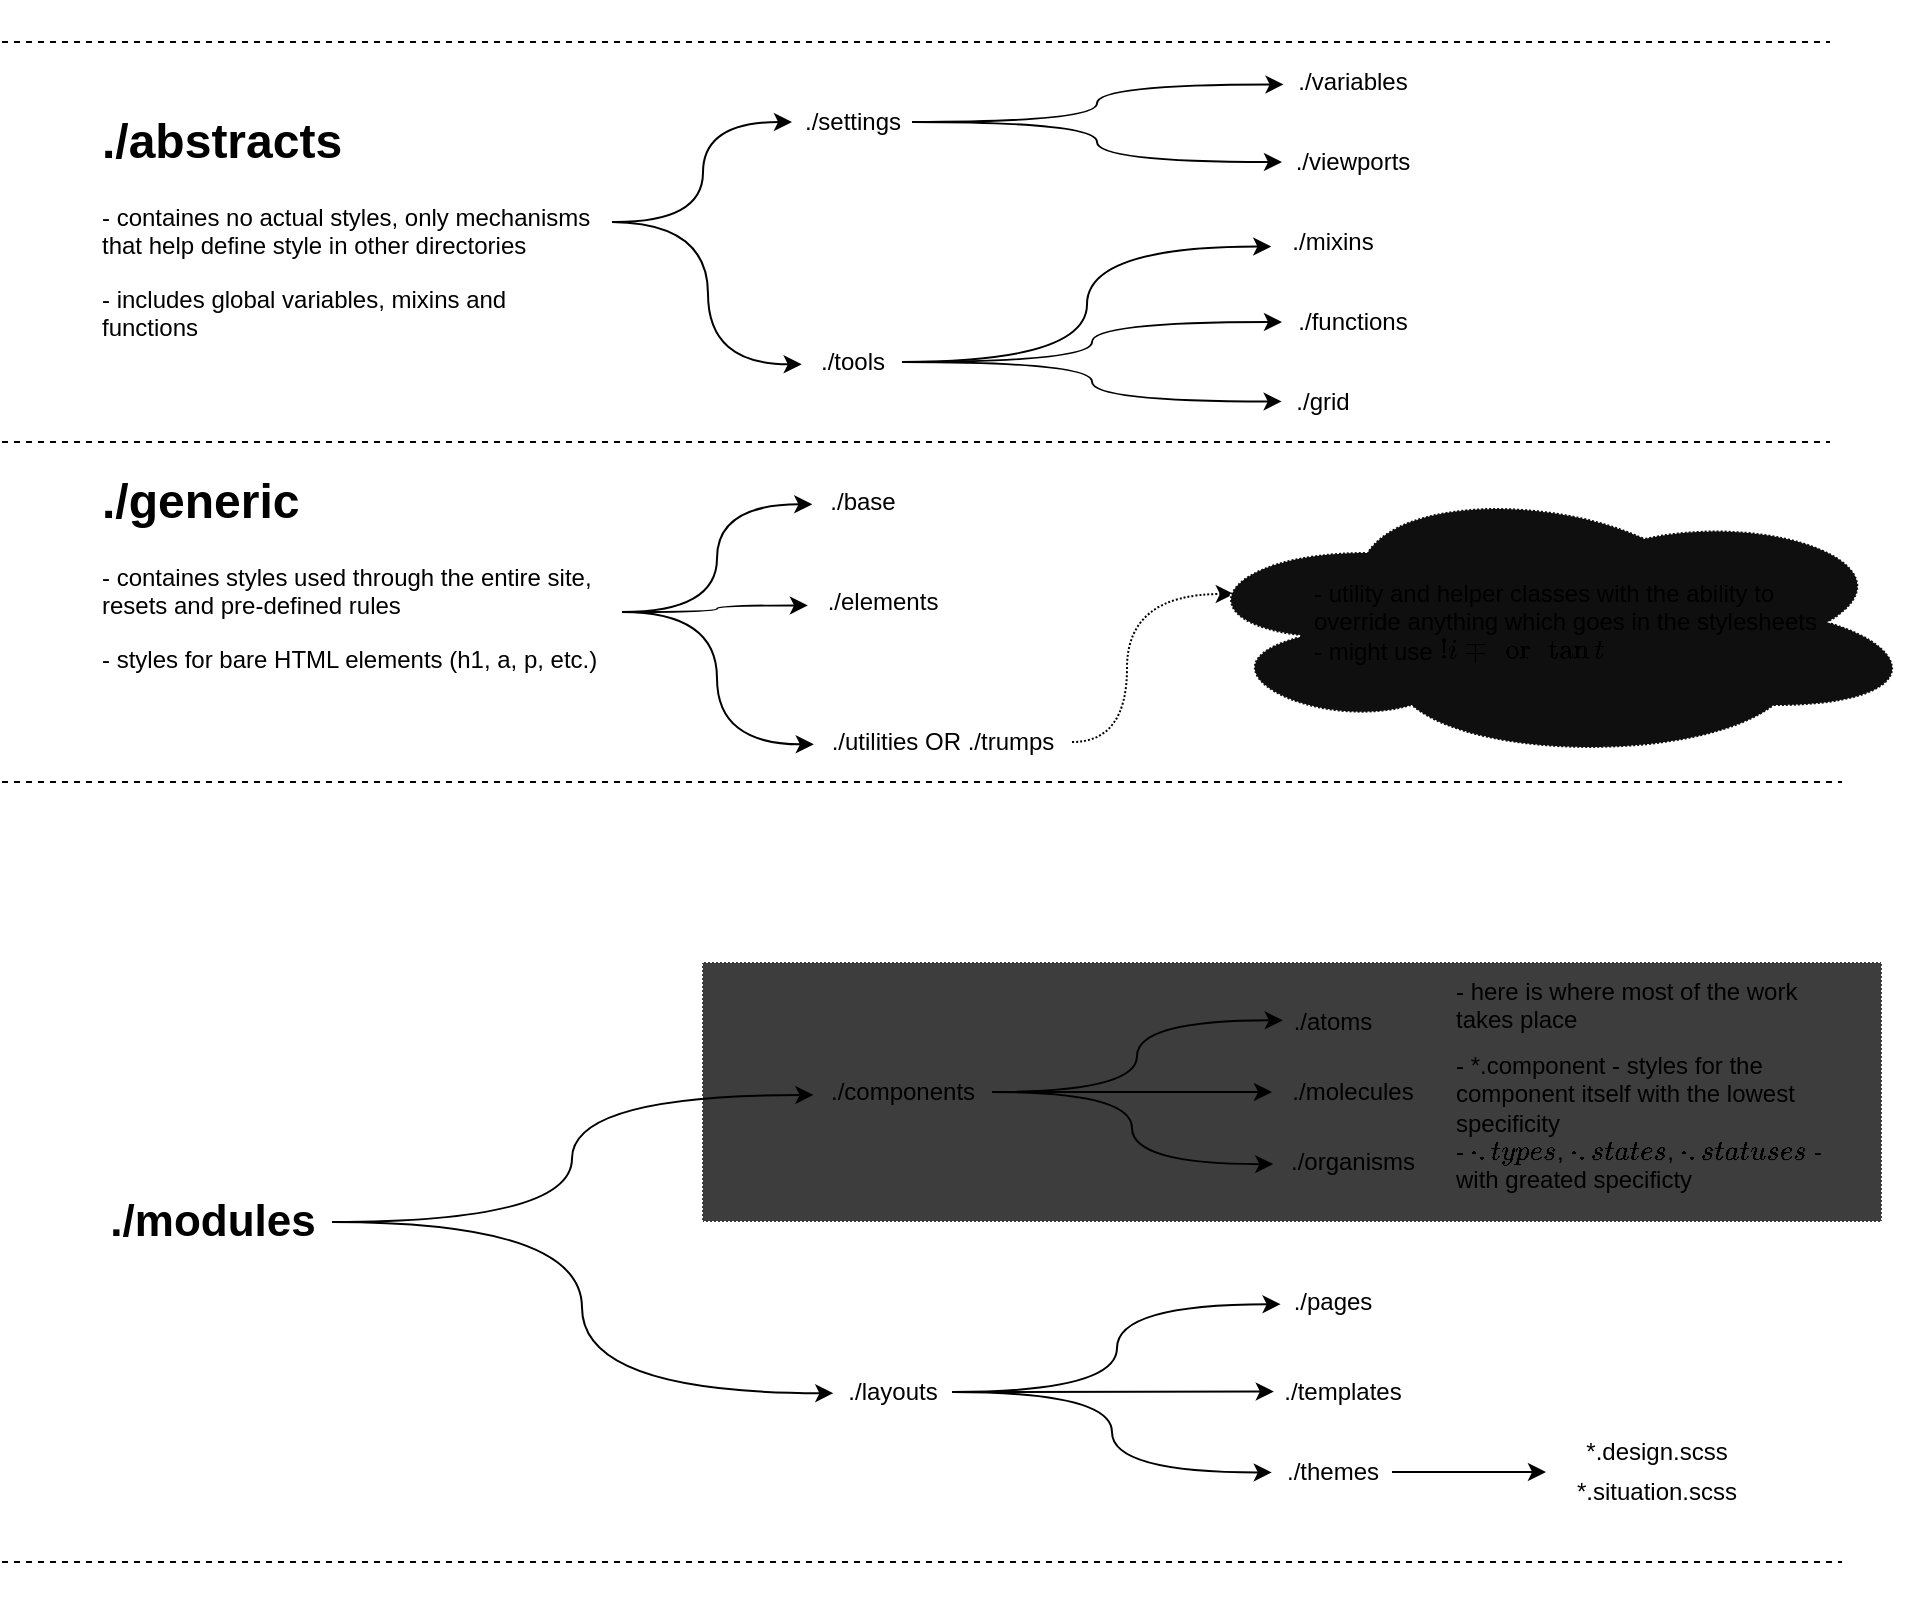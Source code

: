 <mxfile>
    <diagram id="oDky7tznoXvpFKYsOcA0" name="Page-1">
        <mxGraphModel dx="2507" dy="963" grid="1" gridSize="10" guides="1" tooltips="1" connect="1" arrows="1" fold="1" page="0" pageScale="1" pageWidth="827" pageHeight="1169" math="0" shadow="0">
            <root>
                <mxCell id="0"/>
                <mxCell id="1" parent="0"/>
                <mxCell id="84" value="" style="rounded=0;whiteSpace=wrap;html=1;dashed=1;labelBackgroundColor=#000000;strokeColor=#FFFFFF;strokeWidth=1;" parent="1" vertex="1">
                    <mxGeometry x="420" y="100" width="200" height="800" as="geometry"/>
                </mxCell>
                <mxCell id="83" value="" style="rounded=0;whiteSpace=wrap;html=1;dashed=1;labelBackgroundColor=#000000;strokeColor=#FFFFFF;strokeWidth=1;" parent="1" vertex="1">
                    <mxGeometry x="220" y="100" width="200" height="800" as="geometry"/>
                </mxCell>
                <mxCell id="93" value="" style="rounded=0;whiteSpace=wrap;html=1;dashed=1;dashPattern=1 1;labelBackgroundColor=none;fontSize=22;strokeColor=#FFFFFF;strokeWidth=1;fillColor=#3D3D3D;gradientColor=none;" parent="1" vertex="1">
                    <mxGeometry x="230" y="580" width="590" height="130" as="geometry"/>
                </mxCell>
                <mxCell id="85" value="" style="rounded=0;whiteSpace=wrap;html=1;labelBackgroundColor=#000000;strokeColor=#FFFFFF;strokeWidth=1;dashed=1;" parent="1" vertex="1">
                    <mxGeometry x="652" y="815" width="115" height="40" as="geometry"/>
                </mxCell>
                <mxCell id="82" value="" style="rounded=0;whiteSpace=wrap;html=1;dashed=1;labelBackgroundColor=#000000;strokeColor=#FFFFFF;strokeWidth=1;" parent="1" vertex="1">
                    <mxGeometry x="-90" y="100" width="310" height="800" as="geometry"/>
                </mxCell>
                <mxCell id="36" style="edgeStyle=orthogonalEdgeStyle;curved=1;html=1;entryX=0.003;entryY=0.558;entryDx=0;entryDy=0;entryPerimeter=0;exitX=1;exitY=0.5;exitDx=0;exitDy=0;" parent="1" source="88" target="13" edge="1">
                    <mxGeometry relative="1" as="geometry">
                        <mxPoint x="175" y="400.027" as="sourcePoint"/>
                    </mxGeometry>
                </mxCell>
                <mxCell id="38" style="edgeStyle=orthogonalEdgeStyle;curved=1;html=1;entryX=0.007;entryY=0.558;entryDx=0;entryDy=0;entryPerimeter=0;exitX=1;exitY=0.5;exitDx=0;exitDy=0;" parent="1" source="88" target="15" edge="1">
                    <mxGeometry relative="1" as="geometry">
                        <mxPoint x="175" y="400.027" as="sourcePoint"/>
                    </mxGeometry>
                </mxCell>
                <mxCell id="28" style="edgeStyle=orthogonalEdgeStyle;curved=1;html=1;entryX=0;entryY=0.5;entryDx=0;entryDy=0;entryPerimeter=0;" parent="1" target="8" edge="1">
                    <mxGeometry relative="1" as="geometry">
                        <mxPoint x="185" y="210.027" as="sourcePoint"/>
                    </mxGeometry>
                </mxCell>
                <mxCell id="29" style="edgeStyle=orthogonalEdgeStyle;curved=1;html=1;entryX=-0.003;entryY=0.558;entryDx=0;entryDy=0;entryPerimeter=0;" parent="1" target="9" edge="1">
                    <mxGeometry relative="1" as="geometry">
                        <mxPoint x="185" y="210.027" as="sourcePoint"/>
                    </mxGeometry>
                </mxCell>
                <mxCell id="65" style="edgeStyle=orthogonalEdgeStyle;curved=1;html=1;entryX=0.011;entryY=0.53;entryDx=0;entryDy=0;entryPerimeter=0;" parent="1" source="7" target="19" edge="1">
                    <mxGeometry relative="1" as="geometry"/>
                </mxCell>
                <mxCell id="67" style="edgeStyle=orthogonalEdgeStyle;curved=1;html=1;entryX=0.008;entryY=0.573;entryDx=0;entryDy=0;entryPerimeter=0;" parent="1" source="7" target="18" edge="1">
                    <mxGeometry relative="1" as="geometry"/>
                </mxCell>
                <mxCell id="7" value="&lt;b&gt;&lt;font style=&quot;font-size: 22px&quot;&gt;./modules&lt;/font&gt;&lt;/b&gt;" style="text;html=1;align=center;verticalAlign=middle;resizable=0;points=[];autosize=1;strokeColor=none;fillColor=none;" parent="1" vertex="1">
                    <mxGeometry x="-75" y="700" width="120" height="20" as="geometry"/>
                </mxCell>
                <mxCell id="30" style="edgeStyle=orthogonalEdgeStyle;curved=1;html=1;entryX=0.011;entryY=0.56;entryDx=0;entryDy=0;entryPerimeter=0;" parent="1" source="8" target="21" edge="1">
                    <mxGeometry relative="1" as="geometry"/>
                </mxCell>
                <mxCell id="31" style="edgeStyle=orthogonalEdgeStyle;curved=1;html=1;" parent="1" source="8" target="22" edge="1">
                    <mxGeometry relative="1" as="geometry"/>
                </mxCell>
                <mxCell id="8" value="./settings" style="text;html=1;align=center;verticalAlign=middle;resizable=0;points=[];autosize=1;strokeColor=none;fillColor=none;" parent="1" vertex="1">
                    <mxGeometry x="275" y="150" width="60" height="20" as="geometry"/>
                </mxCell>
                <mxCell id="32" style="edgeStyle=orthogonalEdgeStyle;curved=1;html=1;entryX=-0.006;entryY=0.615;entryDx=0;entryDy=0;entryPerimeter=0;" parent="1" source="9" target="23" edge="1">
                    <mxGeometry relative="1" as="geometry"/>
                </mxCell>
                <mxCell id="33" style="edgeStyle=orthogonalEdgeStyle;curved=1;html=1;" parent="1" source="9" target="24" edge="1">
                    <mxGeometry relative="1" as="geometry"/>
                </mxCell>
                <mxCell id="34" style="edgeStyle=orthogonalEdgeStyle;curved=1;html=1;entryX=-0.004;entryY=0.487;entryDx=0;entryDy=0;entryPerimeter=0;" parent="1" source="9" target="25" edge="1">
                    <mxGeometry relative="1" as="geometry"/>
                </mxCell>
                <mxCell id="9" value="./tools" style="text;html=1;align=center;verticalAlign=middle;resizable=0;points=[];autosize=1;strokeColor=none;fillColor=none;" parent="1" vertex="1">
                    <mxGeometry x="280" y="270" width="50" height="20" as="geometry"/>
                </mxCell>
                <mxCell id="13" value="./base" style="text;html=1;align=center;verticalAlign=middle;resizable=0;points=[];autosize=1;strokeColor=none;fillColor=none;" parent="1" vertex="1">
                    <mxGeometry x="285" y="340" width="50" height="20" as="geometry"/>
                </mxCell>
                <mxCell id="14" value="./elements" style="text;html=1;align=center;verticalAlign=middle;resizable=0;points=[];autosize=1;strokeColor=none;fillColor=none;" parent="1" vertex="1">
                    <mxGeometry x="285" y="390" width="70" height="20" as="geometry"/>
                </mxCell>
                <mxCell id="92" style="edgeStyle=orthogonalEdgeStyle;curved=1;html=1;entryX=0.07;entryY=0.4;entryDx=0;entryDy=0;entryPerimeter=0;dashed=1;dashPattern=1 1;" parent="1" source="15" target="91" edge="1">
                    <mxGeometry relative="1" as="geometry"/>
                </mxCell>
                <mxCell id="15" value="./utilities OR ./trumps" style="text;html=1;align=center;verticalAlign=middle;resizable=0;points=[];autosize=1;strokeColor=none;fillColor=none;" parent="1" vertex="1">
                    <mxGeometry x="285" y="460" width="130" height="20" as="geometry"/>
                </mxCell>
                <mxCell id="42" style="edgeStyle=orthogonalEdgeStyle;curved=1;html=1;entryX=0.008;entryY=0.458;entryDx=0;entryDy=0;entryPerimeter=0;" parent="1" source="18" target="39" edge="1">
                    <mxGeometry relative="1" as="geometry"/>
                </mxCell>
                <mxCell id="95" style="edgeStyle=orthogonalEdgeStyle;curved=1;html=1;fontSize=22;" parent="1" source="18" target="40" edge="1">
                    <mxGeometry relative="1" as="geometry"/>
                </mxCell>
                <mxCell id="96" style="edgeStyle=orthogonalEdgeStyle;curved=1;html=1;entryX=0.008;entryY=0.553;entryDx=0;entryDy=0;entryPerimeter=0;fontSize=22;" parent="1" source="18" target="41" edge="1">
                    <mxGeometry relative="1" as="geometry"/>
                </mxCell>
                <mxCell id="18" value="./components" style="text;html=1;align=center;verticalAlign=middle;resizable=0;points=[];autosize=1;strokeColor=none;fillColor=none;" parent="1" vertex="1">
                    <mxGeometry x="285" y="635" width="90" height="20" as="geometry"/>
                </mxCell>
                <mxCell id="72" style="edgeStyle=orthogonalEdgeStyle;curved=1;html=1;entryX=0.013;entryY=0.488;entryDx=0;entryDy=0;entryPerimeter=0;" parent="1" source="19" target="69" edge="1">
                    <mxGeometry relative="1" as="geometry"/>
                </mxCell>
                <mxCell id="73" style="edgeStyle=orthogonalEdgeStyle;curved=1;html=1;entryX=-0.002;entryY=0.512;entryDx=0;entryDy=0;entryPerimeter=0;" parent="1" source="19" target="70" edge="1">
                    <mxGeometry relative="1" as="geometry"/>
                </mxCell>
                <mxCell id="78" style="edgeStyle=orthogonalEdgeStyle;curved=1;html=1;entryX=-0.014;entryY=0.555;entryDx=0;entryDy=0;entryPerimeter=0;" parent="1" source="19" target="68" edge="1">
                    <mxGeometry relative="1" as="geometry"/>
                </mxCell>
                <mxCell id="19" value="./layouts" style="text;html=1;align=center;verticalAlign=middle;resizable=0;points=[];autosize=1;strokeColor=none;fillColor=none;" parent="1" vertex="1">
                    <mxGeometry x="295" y="785" width="60" height="20" as="geometry"/>
                </mxCell>
                <mxCell id="20" value="" style="endArrow=none;dashed=1;html=1;" parent="1" edge="1">
                    <mxGeometry width="50" height="50" relative="1" as="geometry">
                        <mxPoint x="-120" y="880" as="sourcePoint"/>
                        <mxPoint x="800" y="880" as="targetPoint"/>
                    </mxGeometry>
                </mxCell>
                <mxCell id="21" value="./variables" style="text;html=1;align=center;verticalAlign=middle;resizable=0;points=[];autosize=1;strokeColor=none;fillColor=none;" parent="1" vertex="1">
                    <mxGeometry x="520" y="130" width="70" height="20" as="geometry"/>
                </mxCell>
                <mxCell id="22" value="./viewports" style="text;html=1;align=center;verticalAlign=middle;resizable=0;points=[];autosize=1;strokeColor=none;fillColor=none;" parent="1" vertex="1">
                    <mxGeometry x="520" y="170" width="70" height="20" as="geometry"/>
                </mxCell>
                <mxCell id="23" value="./mixins" style="text;html=1;align=center;verticalAlign=middle;resizable=0;points=[];autosize=1;strokeColor=none;fillColor=none;" parent="1" vertex="1">
                    <mxGeometry x="515" y="210" width="60" height="20" as="geometry"/>
                </mxCell>
                <mxCell id="24" value="./functions" style="text;html=1;align=center;verticalAlign=middle;resizable=0;points=[];autosize=1;strokeColor=none;fillColor=none;" parent="1" vertex="1">
                    <mxGeometry x="520" y="250" width="70" height="20" as="geometry"/>
                </mxCell>
                <mxCell id="25" value="./grid" style="text;html=1;align=center;verticalAlign=middle;resizable=0;points=[];autosize=1;strokeColor=none;fillColor=none;" parent="1" vertex="1">
                    <mxGeometry x="520" y="290" width="40" height="20" as="geometry"/>
                </mxCell>
                <mxCell id="39" value="./atoms" style="text;html=1;align=center;verticalAlign=middle;resizable=0;points=[];autosize=1;strokeColor=none;fillColor=none;" parent="1" vertex="1">
                    <mxGeometry x="520" y="600" width="50" height="20" as="geometry"/>
                </mxCell>
                <mxCell id="40" value="./molecules" style="text;html=1;align=center;verticalAlign=middle;resizable=0;points=[];autosize=1;strokeColor=none;fillColor=none;" parent="1" vertex="1">
                    <mxGeometry x="515" y="635" width="80" height="20" as="geometry"/>
                </mxCell>
                <mxCell id="41" value="./organisms" style="text;html=1;align=center;verticalAlign=middle;resizable=0;points=[];autosize=1;strokeColor=none;fillColor=none;" parent="1" vertex="1">
                    <mxGeometry x="515" y="670" width="80" height="20" as="geometry"/>
                </mxCell>
                <mxCell id="68" value="./pages" style="text;html=1;align=center;verticalAlign=middle;resizable=0;points=[];autosize=1;strokeColor=none;fillColor=none;" parent="1" vertex="1">
                    <mxGeometry x="520" y="740" width="50" height="20" as="geometry"/>
                </mxCell>
                <mxCell id="69" value="./templates" style="text;html=1;align=center;verticalAlign=middle;resizable=0;points=[];autosize=1;strokeColor=none;fillColor=none;" parent="1" vertex="1">
                    <mxGeometry x="515" y="785" width="70" height="20" as="geometry"/>
                </mxCell>
                <mxCell id="86" style="edgeStyle=orthogonalEdgeStyle;curved=1;html=1;entryX=0;entryY=0.5;entryDx=0;entryDy=0;" parent="1" source="70" target="85" edge="1">
                    <mxGeometry relative="1" as="geometry"/>
                </mxCell>
                <mxCell id="70" value="./themes" style="text;html=1;align=center;verticalAlign=middle;resizable=0;points=[];autosize=1;strokeColor=none;fillColor=none;" parent="1" vertex="1">
                    <mxGeometry x="515" y="825" width="60" height="20" as="geometry"/>
                </mxCell>
                <mxCell id="74" value="*.design.scss" style="text;html=1;align=center;verticalAlign=middle;resizable=0;points=[];autosize=1;strokeColor=none;fillColor=none;" parent="1" vertex="1">
                    <mxGeometry x="662" y="815" width="90" height="20" as="geometry"/>
                </mxCell>
                <mxCell id="75" value="*.situation.scss" style="text;html=1;align=center;verticalAlign=middle;resizable=0;points=[];autosize=1;strokeColor=none;fillColor=none;" parent="1" vertex="1">
                    <mxGeometry x="662" y="835" width="90" height="20" as="geometry"/>
                </mxCell>
                <mxCell id="79" value="" style="endArrow=none;dashed=1;html=1;" parent="1" edge="1">
                    <mxGeometry width="50" height="50" relative="1" as="geometry">
                        <mxPoint x="-120" y="490" as="sourcePoint"/>
                        <mxPoint x="800" y="490" as="targetPoint"/>
                    </mxGeometry>
                </mxCell>
                <mxCell id="80" value="" style="endArrow=none;dashed=1;html=1;" parent="1" edge="1">
                    <mxGeometry width="50" height="50" relative="1" as="geometry">
                        <mxPoint x="-120" y="320" as="sourcePoint"/>
                        <mxPoint x="794" y="320" as="targetPoint"/>
                    </mxGeometry>
                </mxCell>
                <mxCell id="81" value="" style="endArrow=none;dashed=1;html=1;" parent="1" edge="1">
                    <mxGeometry width="50" height="50" relative="1" as="geometry">
                        <mxPoint x="-120" y="120" as="sourcePoint"/>
                        <mxPoint x="794" y="120" as="targetPoint"/>
                    </mxGeometry>
                </mxCell>
                <mxCell id="87" value="&lt;h1&gt;./abstracts&lt;/h1&gt;&lt;p&gt;- containes no actual styles, only mechanisms that help define style in other directories&lt;/p&gt;&lt;p&gt;- includes global variables, mixins and functions&lt;/p&gt;" style="text;html=1;strokeColor=none;fillColor=none;spacing=5;spacingTop=-20;whiteSpace=wrap;overflow=hidden;rounded=0;dashed=1;labelBackgroundColor=none;" parent="1" vertex="1">
                    <mxGeometry x="-75" y="150" width="260" height="130" as="geometry"/>
                </mxCell>
                <mxCell id="90" style="edgeStyle=orthogonalEdgeStyle;curved=1;html=1;entryX=-0.029;entryY=0.585;entryDx=0;entryDy=0;entryPerimeter=0;" parent="1" source="88" target="14" edge="1">
                    <mxGeometry relative="1" as="geometry"/>
                </mxCell>
                <mxCell id="88" value="&lt;h1&gt;./generic&lt;/h1&gt;&lt;p&gt;- containes styles used through the entire site, resets and pre-defined rules&lt;/p&gt;&lt;p&gt;- styles for bare HTML elements (h1, a, p, etc.)&lt;/p&gt;" style="text;html=1;strokeColor=none;fillColor=none;spacing=5;spacingTop=-20;whiteSpace=wrap;overflow=hidden;rounded=0;dashed=1;labelBackgroundColor=none;" parent="1" vertex="1">
                    <mxGeometry x="-75" y="330" width="265" height="150" as="geometry"/>
                </mxCell>
                <mxCell id="91" value="- utility and helper classes with the ability to override anything which goes in the stylesheets&lt;br&gt;- might use `!important`" style="ellipse;shape=cloud;whiteSpace=wrap;html=1;dashed=1;labelBackgroundColor=none;strokeColor=#FFFFFF;strokeWidth=1;spacingLeft=64;spacingRight=50;align=left;dashPattern=1 1;gradientColor=none;fillColor=#0F0F0F;" parent="1" vertex="1">
                    <mxGeometry x="470" y="340" width="370" height="140" as="geometry"/>
                </mxCell>
                <mxCell id="97" value="&lt;h1 style=&quot;font-size: 12px&quot;&gt;&lt;font style=&quot;font-size: 12px ; font-weight: normal&quot;&gt;- here is where most of the work takes place&lt;/font&gt;&lt;/h1&gt;&lt;div style=&quot;font-size: 12px&quot;&gt;&lt;font style=&quot;font-size: 12px&quot;&gt;- *.component - styles for the component itself with the lowest specificity&lt;/font&gt;&lt;/div&gt;&lt;div style=&quot;font-size: 12px&quot;&gt;&lt;font style=&quot;font-size: 12px&quot;&gt;- `*.types`, `*.states`, `*.statuses` - with greated specificty&lt;/font&gt;&lt;/div&gt;" style="text;html=1;strokeColor=none;fillColor=none;spacing=5;spacingTop=-20;whiteSpace=wrap;overflow=hidden;rounded=0;dashed=1;dashPattern=1 1;labelBackgroundColor=none;fontSize=22;align=left;" parent="1" vertex="1">
                    <mxGeometry x="602" y="590" width="210" height="110" as="geometry"/>
                </mxCell>
            </root>
        </mxGraphModel>
    </diagram>
</mxfile>